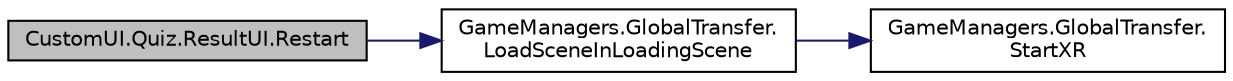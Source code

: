 digraph "CustomUI.Quiz.ResultUI.Restart"
{
 // INTERACTIVE_SVG=YES
 // LATEX_PDF_SIZE
  edge [fontname="Helvetica",fontsize="10",labelfontname="Helvetica",labelfontsize="10"];
  node [fontname="Helvetica",fontsize="10",shape=record];
  rankdir="LR";
  Node1 [label="CustomUI.Quiz.ResultUI.Restart",height=0.2,width=0.4,color="black", fillcolor="grey75", style="filled", fontcolor="black",tooltip=" "];
  Node1 -> Node2 [color="midnightblue",fontsize="10",style="solid",fontname="Helvetica"];
  Node2 [label="GameManagers.GlobalTransfer.\lLoadSceneInLoadingScene",height=0.2,width=0.4,color="black", fillcolor="white", style="filled",URL="$class_game_managers_1_1_global_transfer.html#a96550d206f25a2d8d89af6c365617a55",tooltip="在Loading场景中加载新场景"];
  Node2 -> Node3 [color="midnightblue",fontsize="10",style="solid",fontname="Helvetica"];
  Node3 [label="GameManagers.GlobalTransfer.\lStartXR",height=0.2,width=0.4,color="black", fillcolor="white", style="filled",URL="$class_game_managers_1_1_global_transfer.html#a85c796df61ccc5a26711da6d748bc60d",tooltip=" "];
}
